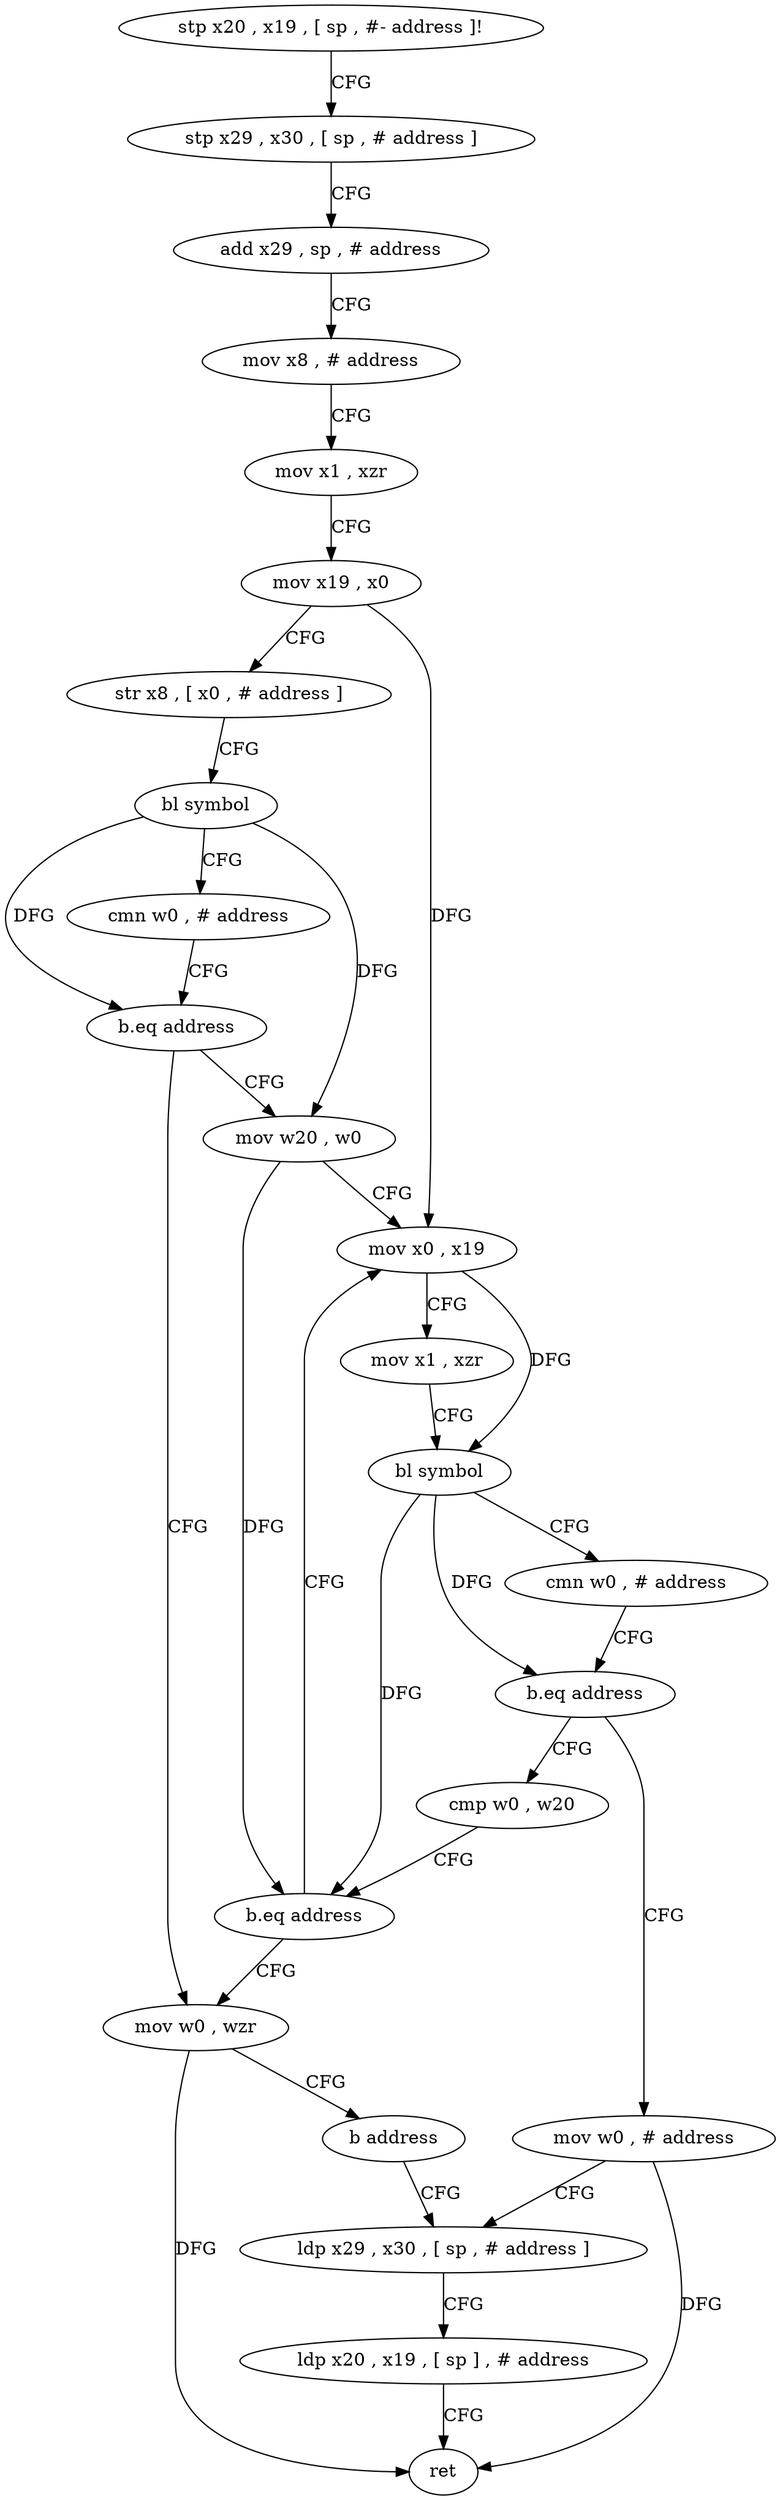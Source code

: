 digraph "func" {
"4208736" [label = "stp x20 , x19 , [ sp , #- address ]!" ]
"4208740" [label = "stp x29 , x30 , [ sp , # address ]" ]
"4208744" [label = "add x29 , sp , # address" ]
"4208748" [label = "mov x8 , # address" ]
"4208752" [label = "mov x1 , xzr" ]
"4208756" [label = "mov x19 , x0" ]
"4208760" [label = "str x8 , [ x0 , # address ]" ]
"4208764" [label = "bl symbol" ]
"4208768" [label = "cmn w0 , # address" ]
"4208772" [label = "b.eq address" ]
"4208808" [label = "mov w0 , wzr" ]
"4208776" [label = "mov w20 , w0" ]
"4208812" [label = "b address" ]
"4208820" [label = "ldp x29 , x30 , [ sp , # address ]" ]
"4208780" [label = "mov x0 , x19" ]
"4208824" [label = "ldp x20 , x19 , [ sp ] , # address" ]
"4208828" [label = "ret" ]
"4208816" [label = "mov w0 , # address" ]
"4208800" [label = "cmp w0 , w20" ]
"4208804" [label = "b.eq address" ]
"4208784" [label = "mov x1 , xzr" ]
"4208788" [label = "bl symbol" ]
"4208792" [label = "cmn w0 , # address" ]
"4208796" [label = "b.eq address" ]
"4208736" -> "4208740" [ label = "CFG" ]
"4208740" -> "4208744" [ label = "CFG" ]
"4208744" -> "4208748" [ label = "CFG" ]
"4208748" -> "4208752" [ label = "CFG" ]
"4208752" -> "4208756" [ label = "CFG" ]
"4208756" -> "4208760" [ label = "CFG" ]
"4208756" -> "4208780" [ label = "DFG" ]
"4208760" -> "4208764" [ label = "CFG" ]
"4208764" -> "4208768" [ label = "CFG" ]
"4208764" -> "4208772" [ label = "DFG" ]
"4208764" -> "4208776" [ label = "DFG" ]
"4208768" -> "4208772" [ label = "CFG" ]
"4208772" -> "4208808" [ label = "CFG" ]
"4208772" -> "4208776" [ label = "CFG" ]
"4208808" -> "4208812" [ label = "CFG" ]
"4208808" -> "4208828" [ label = "DFG" ]
"4208776" -> "4208780" [ label = "CFG" ]
"4208776" -> "4208804" [ label = "DFG" ]
"4208812" -> "4208820" [ label = "CFG" ]
"4208820" -> "4208824" [ label = "CFG" ]
"4208780" -> "4208784" [ label = "CFG" ]
"4208780" -> "4208788" [ label = "DFG" ]
"4208824" -> "4208828" [ label = "CFG" ]
"4208816" -> "4208820" [ label = "CFG" ]
"4208816" -> "4208828" [ label = "DFG" ]
"4208800" -> "4208804" [ label = "CFG" ]
"4208804" -> "4208780" [ label = "CFG" ]
"4208804" -> "4208808" [ label = "CFG" ]
"4208784" -> "4208788" [ label = "CFG" ]
"4208788" -> "4208792" [ label = "CFG" ]
"4208788" -> "4208796" [ label = "DFG" ]
"4208788" -> "4208804" [ label = "DFG" ]
"4208792" -> "4208796" [ label = "CFG" ]
"4208796" -> "4208816" [ label = "CFG" ]
"4208796" -> "4208800" [ label = "CFG" ]
}
